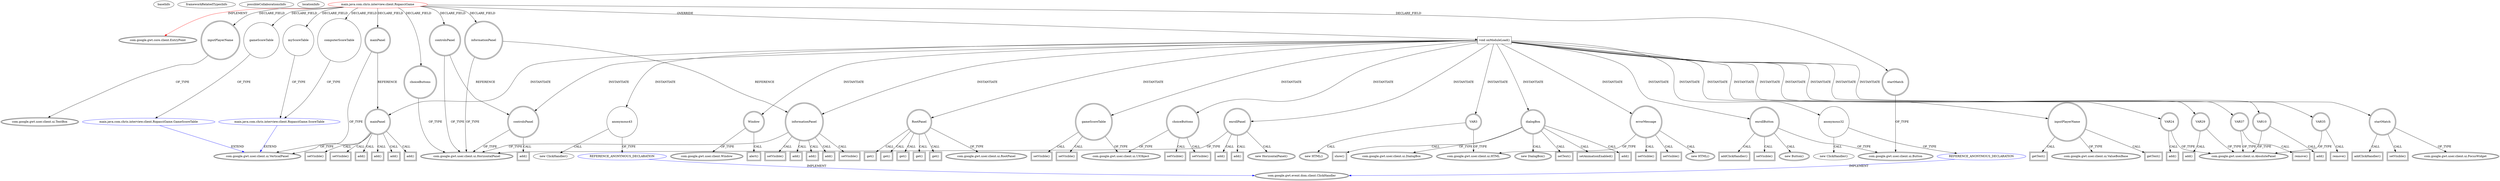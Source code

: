 digraph {
baseInfo[graphId=82,category="extension_graph",isAnonymous=false,possibleRelation=true]
frameworkRelatedTypesInfo[0="com.google.gwt.core.client.EntryPoint"]
possibleCollaborationsInfo[0="82~OVERRIDING_METHOD_DECLARATION-INSTANTIATION-~com.google.gwt.core.client.EntryPoint ~com.google.gwt.event.dom.client.ClickHandler ~false~true",1="82~FIELD_DECLARATION-~com.google.gwt.core.client.EntryPoint ~com.google.gwt.user.client.ui.VerticalPanel ~false~false",2="82~FIELD_DECLARATION-FIELD_DECLARATION-~com.google.gwt.core.client.EntryPoint ~com.google.gwt.user.client.ui.VerticalPanel ~false~false"]
locationInfo[projectName="Christian-Achilli-ropasci",filePath="/Christian-Achilli-ropasci/ropasci-master/Rock-Paper-Scissor/src/main/java/com/chris/interview/client/RopasciGame.java",contextSignature="RopasciGame",graphId="82"]
0[label="main.java.com.chris.interview.client.RopasciGame",vertexType="ROOT_CLIENT_CLASS_DECLARATION",isFrameworkType=false,color=red]
1[label="com.google.gwt.core.client.EntryPoint",vertexType="FRAMEWORK_INTERFACE_TYPE",isFrameworkType=true,peripheries=2]
2[label="choiceButtons",vertexType="FIELD_DECLARATION",isFrameworkType=true,peripheries=2,shape=circle]
3[label="com.google.gwt.user.client.ui.HorizontalPanel",vertexType="FRAMEWORK_CLASS_TYPE",isFrameworkType=true,peripheries=2]
4[label="computerScoreTable",vertexType="FIELD_DECLARATION",isFrameworkType=false,shape=circle]
5[label="main.java.com.chris.interview.client.RopasciGame.ScoreTable",vertexType="REFERENCE_CLIENT_CLASS_DECLARATION",isFrameworkType=false,color=blue]
6[label="com.google.gwt.user.client.ui.VerticalPanel",vertexType="FRAMEWORK_CLASS_TYPE",isFrameworkType=true,peripheries=2]
7[label="controlsPanel",vertexType="FIELD_DECLARATION",isFrameworkType=true,peripheries=2,shape=circle]
9[label="gameScoreTable",vertexType="FIELD_DECLARATION",isFrameworkType=false,shape=circle]
10[label="main.java.com.chris.interview.client.RopasciGame.GameScoreTable",vertexType="REFERENCE_CLIENT_CLASS_DECLARATION",isFrameworkType=false,color=blue]
12[label="informationPanel",vertexType="FIELD_DECLARATION",isFrameworkType=true,peripheries=2,shape=circle]
14[label="inputPlayerName",vertexType="FIELD_DECLARATION",isFrameworkType=true,peripheries=2,shape=circle]
15[label="com.google.gwt.user.client.ui.TextBox",vertexType="FRAMEWORK_CLASS_TYPE",isFrameworkType=true,peripheries=2]
16[label="mainPanel",vertexType="FIELD_DECLARATION",isFrameworkType=true,peripheries=2,shape=circle]
18[label="myScoreTable",vertexType="FIELD_DECLARATION",isFrameworkType=false,shape=circle]
20[label="startMatch",vertexType="FIELD_DECLARATION",isFrameworkType=true,peripheries=2,shape=circle]
21[label="com.google.gwt.user.client.ui.Button",vertexType="FRAMEWORK_CLASS_TYPE",isFrameworkType=true,peripheries=2]
22[label="void onModuleLoad()",vertexType="OVERRIDING_METHOD_DECLARATION",isFrameworkType=false,shape=box]
23[label="Window",vertexType="VARIABLE_EXPRESION",isFrameworkType=true,peripheries=2,shape=circle]
25[label="com.google.gwt.user.client.Window",vertexType="FRAMEWORK_CLASS_TYPE",isFrameworkType=true,peripheries=2]
24[label="alert()",vertexType="INSIDE_CALL",isFrameworkType=true,peripheries=2,shape=box]
26[label="informationPanel",vertexType="VARIABLE_EXPRESION",isFrameworkType=true,peripheries=2,shape=circle]
27[label="add()",vertexType="INSIDE_CALL",isFrameworkType=true,peripheries=2,shape=box]
30[label="add()",vertexType="INSIDE_CALL",isFrameworkType=true,peripheries=2,shape=box]
32[label="VAR3",vertexType="VARIABLE_EXPRESION",isFrameworkType=true,peripheries=2,shape=circle]
33[label="com.google.gwt.user.client.ui.HTML",vertexType="FRAMEWORK_CLASS_TYPE",isFrameworkType=true,peripheries=2]
31[label="new HTML()",vertexType="CONSTRUCTOR_CALL",isFrameworkType=true,peripheries=2]
35[label="add()",vertexType="INSIDE_CALL",isFrameworkType=true,peripheries=2,shape=box]
36[label="controlsPanel",vertexType="VARIABLE_EXPRESION",isFrameworkType=true,peripheries=2,shape=circle]
37[label="add()",vertexType="INSIDE_CALL",isFrameworkType=true,peripheries=2,shape=box]
39[label="mainPanel",vertexType="VARIABLE_EXPRESION",isFrameworkType=true,peripheries=2,shape=circle]
40[label="add()",vertexType="INSIDE_CALL",isFrameworkType=true,peripheries=2,shape=box]
43[label="add()",vertexType="INSIDE_CALL",isFrameworkType=true,peripheries=2,shape=box]
45[label="add()",vertexType="INSIDE_CALL",isFrameworkType=true,peripheries=2,shape=box]
47[label="add()",vertexType="INSIDE_CALL",isFrameworkType=true,peripheries=2,shape=box]
48[label="VAR10",vertexType="VARIABLE_EXPRESION",isFrameworkType=true,peripheries=2,shape=circle]
50[label="com.google.gwt.user.client.ui.AbsolutePanel",vertexType="FRAMEWORK_CLASS_TYPE",isFrameworkType=true,peripheries=2]
49[label="add()",vertexType="INSIDE_CALL",isFrameworkType=true,peripheries=2,shape=box]
51[label="RootPanel",vertexType="VARIABLE_EXPRESION",isFrameworkType=true,peripheries=2,shape=circle]
53[label="com.google.gwt.user.client.ui.RootPanel",vertexType="FRAMEWORK_CLASS_TYPE",isFrameworkType=true,peripheries=2]
52[label="get()",vertexType="INSIDE_CALL",isFrameworkType=true,peripheries=2,shape=box]
54[label="gameScoreTable",vertexType="VARIABLE_EXPRESION",isFrameworkType=true,peripheries=2,shape=circle]
56[label="com.google.gwt.user.client.ui.UIObject",vertexType="FRAMEWORK_CLASS_TYPE",isFrameworkType=true,peripheries=2]
55[label="setVisible()",vertexType="INSIDE_CALL",isFrameworkType=true,peripheries=2,shape=box]
57[label="choiceButtons",vertexType="VARIABLE_EXPRESION",isFrameworkType=true,peripheries=2,shape=circle]
58[label="setVisible()",vertexType="INSIDE_CALL",isFrameworkType=true,peripheries=2,shape=box]
61[label="setVisible()",vertexType="INSIDE_CALL",isFrameworkType=true,peripheries=2,shape=box]
63[label="setVisible()",vertexType="INSIDE_CALL",isFrameworkType=true,peripheries=2,shape=box]
65[label="enrollPanel",vertexType="VARIABLE_EXPRESION",isFrameworkType=true,peripheries=2,shape=circle]
64[label="new HorizontalPanel()",vertexType="CONSTRUCTOR_CALL",isFrameworkType=true,peripheries=2]
68[label="dialogBox",vertexType="VARIABLE_EXPRESION",isFrameworkType=true,peripheries=2,shape=circle]
69[label="com.google.gwt.user.client.ui.DialogBox",vertexType="FRAMEWORK_CLASS_TYPE",isFrameworkType=true,peripheries=2]
67[label="new DialogBox()",vertexType="CONSTRUCTOR_CALL",isFrameworkType=true,peripheries=2]
71[label="errorMessage",vertexType="VARIABLE_EXPRESION",isFrameworkType=true,peripheries=2,shape=circle]
70[label="new HTML()",vertexType="CONSTRUCTOR_CALL",isFrameworkType=true,peripheries=2]
74[label="setText()",vertexType="INSIDE_CALL",isFrameworkType=true,peripheries=2,shape=box]
76[label="add()",vertexType="INSIDE_CALL",isFrameworkType=true,peripheries=2,shape=box]
78[label="setAnimationEnabled()",vertexType="INSIDE_CALL",isFrameworkType=true,peripheries=2,shape=box]
80[label="enrollButton",vertexType="VARIABLE_EXPRESION",isFrameworkType=true,peripheries=2,shape=circle]
79[label="new Button()",vertexType="CONSTRUCTOR_CALL",isFrameworkType=true,peripheries=2]
83[label="show()",vertexType="INSIDE_CALL",isFrameworkType=true,peripheries=2,shape=box]
84[label="VAR24",vertexType="VARIABLE_EXPRESION",isFrameworkType=true,peripheries=2,shape=circle]
85[label="add()",vertexType="INSIDE_CALL",isFrameworkType=true,peripheries=2,shape=box]
88[label="get()",vertexType="INSIDE_CALL",isFrameworkType=true,peripheries=2,shape=box]
90[label="add()",vertexType="INSIDE_CALL",isFrameworkType=true,peripheries=2,shape=box]
92[label="add()",vertexType="INSIDE_CALL",isFrameworkType=true,peripheries=2,shape=box]
94[label="setVisible()",vertexType="INSIDE_CALL",isFrameworkType=true,peripheries=2,shape=box]
95[label="VAR29",vertexType="VARIABLE_EXPRESION",isFrameworkType=true,peripheries=2,shape=circle]
96[label="add()",vertexType="INSIDE_CALL",isFrameworkType=true,peripheries=2,shape=box]
99[label="get()",vertexType="INSIDE_CALL",isFrameworkType=true,peripheries=2,shape=box]
101[label="addClickHandler()",vertexType="INSIDE_CALL",isFrameworkType=true,peripheries=2,shape=box]
103[label="anonymous32",vertexType="VARIABLE_EXPRESION",isFrameworkType=false,shape=circle]
104[label="REFERENCE_ANONYMOUS_DECLARATION",vertexType="REFERENCE_ANONYMOUS_DECLARATION",isFrameworkType=false,color=blue]
105[label="com.google.gwt.event.dom.client.ClickHandler",vertexType="FRAMEWORK_INTERFACE_TYPE",isFrameworkType=true,peripheries=2]
102[label="new ClickHandler()",vertexType="CONSTRUCTOR_CALL",isFrameworkType=false]
106[label="inputPlayerName",vertexType="VARIABLE_EXPRESION",isFrameworkType=true,peripheries=2,shape=circle]
108[label="com.google.gwt.user.client.ui.ValueBoxBase",vertexType="FRAMEWORK_CLASS_TYPE",isFrameworkType=true,peripheries=2]
107[label="getText()",vertexType="INSIDE_CALL",isFrameworkType=true,peripheries=2,shape=box]
110[label="setVisible()",vertexType="INSIDE_CALL",isFrameworkType=true,peripheries=2,shape=box]
111[label="VAR35",vertexType="VARIABLE_EXPRESION",isFrameworkType=true,peripheries=2,shape=circle]
112[label="remove()",vertexType="INSIDE_CALL",isFrameworkType=true,peripheries=2,shape=box]
115[label="get()",vertexType="INSIDE_CALL",isFrameworkType=true,peripheries=2,shape=box]
116[label="VAR37",vertexType="VARIABLE_EXPRESION",isFrameworkType=true,peripheries=2,shape=circle]
117[label="remove()",vertexType="INSIDE_CALL",isFrameworkType=true,peripheries=2,shape=box]
120[label="get()",vertexType="INSIDE_CALL",isFrameworkType=true,peripheries=2,shape=box]
122[label="setVisible()",vertexType="INSIDE_CALL",isFrameworkType=true,peripheries=2,shape=box]
124[label="getText()",vertexType="INSIDE_CALL",isFrameworkType=true,peripheries=2,shape=box]
126[label="setVisible()",vertexType="INSIDE_CALL",isFrameworkType=true,peripheries=2,shape=box]
127[label="startMatch",vertexType="VARIABLE_EXPRESION",isFrameworkType=true,peripheries=2,shape=circle]
129[label="com.google.gwt.user.client.ui.FocusWidget",vertexType="FRAMEWORK_CLASS_TYPE",isFrameworkType=true,peripheries=2]
128[label="addClickHandler()",vertexType="INSIDE_CALL",isFrameworkType=true,peripheries=2,shape=box]
131[label="anonymous43",vertexType="VARIABLE_EXPRESION",isFrameworkType=false,shape=circle]
132[label="REFERENCE_ANONYMOUS_DECLARATION",vertexType="REFERENCE_ANONYMOUS_DECLARATION",isFrameworkType=false,color=blue]
130[label="new ClickHandler()",vertexType="CONSTRUCTOR_CALL",isFrameworkType=false]
135[label="setVisible()",vertexType="INSIDE_CALL",isFrameworkType=true,peripheries=2,shape=box]
137[label="setVisible()",vertexType="INSIDE_CALL",isFrameworkType=true,peripheries=2,shape=box]
139[label="setVisible()",vertexType="INSIDE_CALL",isFrameworkType=true,peripheries=2,shape=box]
141[label="setVisible()",vertexType="INSIDE_CALL",isFrameworkType=true,peripheries=2,shape=box]
0->1[label="IMPLEMENT",color=red]
0->2[label="DECLARE_FIELD"]
2->3[label="OF_TYPE"]
0->4[label="DECLARE_FIELD"]
5->6[label="EXTEND",color=blue]
4->5[label="OF_TYPE"]
0->7[label="DECLARE_FIELD"]
7->3[label="OF_TYPE"]
0->9[label="DECLARE_FIELD"]
10->6[label="EXTEND",color=blue]
9->10[label="OF_TYPE"]
0->12[label="DECLARE_FIELD"]
12->3[label="OF_TYPE"]
0->14[label="DECLARE_FIELD"]
14->15[label="OF_TYPE"]
0->16[label="DECLARE_FIELD"]
16->6[label="OF_TYPE"]
0->18[label="DECLARE_FIELD"]
18->5[label="OF_TYPE"]
0->20[label="DECLARE_FIELD"]
20->21[label="OF_TYPE"]
0->22[label="OVERRIDE"]
22->23[label="INSTANTIATE"]
23->25[label="OF_TYPE"]
23->24[label="CALL"]
22->26[label="INSTANTIATE"]
12->26[label="REFERENCE"]
26->3[label="OF_TYPE"]
26->27[label="CALL"]
26->30[label="CALL"]
22->32[label="INSTANTIATE"]
32->33[label="OF_TYPE"]
32->31[label="CALL"]
26->35[label="CALL"]
22->36[label="INSTANTIATE"]
7->36[label="REFERENCE"]
36->3[label="OF_TYPE"]
36->37[label="CALL"]
22->39[label="INSTANTIATE"]
16->39[label="REFERENCE"]
39->6[label="OF_TYPE"]
39->40[label="CALL"]
39->43[label="CALL"]
39->45[label="CALL"]
39->47[label="CALL"]
22->48[label="INSTANTIATE"]
48->50[label="OF_TYPE"]
48->49[label="CALL"]
22->51[label="INSTANTIATE"]
51->53[label="OF_TYPE"]
51->52[label="CALL"]
22->54[label="INSTANTIATE"]
54->56[label="OF_TYPE"]
54->55[label="CALL"]
22->57[label="INSTANTIATE"]
57->56[label="OF_TYPE"]
57->58[label="CALL"]
26->61[label="CALL"]
39->63[label="CALL"]
22->65[label="INSTANTIATE"]
65->3[label="OF_TYPE"]
65->64[label="CALL"]
22->68[label="INSTANTIATE"]
68->69[label="OF_TYPE"]
68->67[label="CALL"]
22->71[label="INSTANTIATE"]
71->33[label="OF_TYPE"]
71->70[label="CALL"]
68->74[label="CALL"]
68->76[label="CALL"]
68->78[label="CALL"]
22->80[label="INSTANTIATE"]
80->21[label="OF_TYPE"]
80->79[label="CALL"]
68->83[label="CALL"]
22->84[label="INSTANTIATE"]
84->50[label="OF_TYPE"]
84->85[label="CALL"]
51->88[label="CALL"]
65->90[label="CALL"]
65->92[label="CALL"]
71->94[label="CALL"]
22->95[label="INSTANTIATE"]
95->50[label="OF_TYPE"]
95->96[label="CALL"]
51->99[label="CALL"]
80->101[label="CALL"]
22->103[label="INSTANTIATE"]
104->105[label="IMPLEMENT",color=blue]
103->104[label="OF_TYPE"]
103->102[label="CALL"]
22->106[label="INSTANTIATE"]
106->108[label="OF_TYPE"]
106->107[label="CALL"]
71->110[label="CALL"]
22->111[label="INSTANTIATE"]
111->50[label="OF_TYPE"]
111->112[label="CALL"]
51->115[label="CALL"]
22->116[label="INSTANTIATE"]
116->50[label="OF_TYPE"]
116->117[label="CALL"]
51->120[label="CALL"]
80->122[label="CALL"]
106->124[label="CALL"]
39->126[label="CALL"]
22->127[label="INSTANTIATE"]
127->129[label="OF_TYPE"]
127->128[label="CALL"]
22->131[label="INSTANTIATE"]
132->105[label="IMPLEMENT",color=blue]
131->132[label="OF_TYPE"]
131->130[label="CALL"]
127->135[label="CALL"]
26->137[label="CALL"]
57->139[label="CALL"]
54->141[label="CALL"]
}
